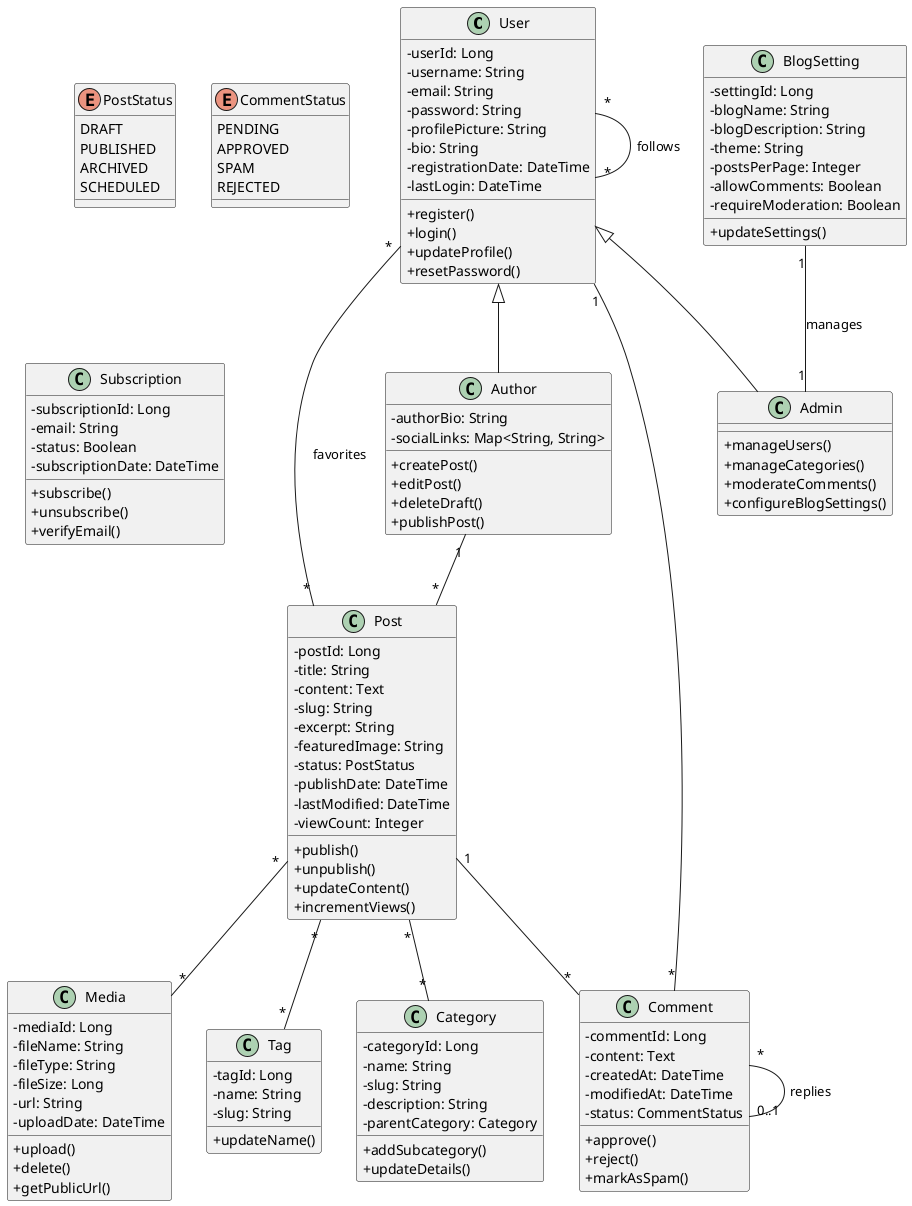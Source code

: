 @startuml Blog System Class Diagram

skinparam classAttributeIconSize 0

class User {
  -userId: Long
  -username: String
  -email: String
  -password: String
  -profilePicture: String
  -bio: String
  -registrationDate: DateTime
  -lastLogin: DateTime
  +register()
  +login()
  +updateProfile()
  +resetPassword()
}

class Author {
  -authorBio: String
  -socialLinks: Map<String, String>
  +createPost()
  +editPost()
  +deleteDraft()
  +publishPost()
}

class Admin {
  +manageUsers()
  +manageCategories()
  +moderateComments()
  +configureBlogSettings()
}

class Post {
  -postId: Long
  -title: String
  -content: Text
  -slug: String
  -excerpt: String
  -featuredImage: String
  -status: PostStatus
  -publishDate: DateTime
  -lastModified: DateTime
  -viewCount: Integer
  +publish()
  +unpublish()
  +updateContent()
  +incrementViews()
}

class Category {
  -categoryId: Long
  -name: String
  -slug: String
  -description: String
  -parentCategory: Category
  +addSubcategory()
  +updateDetails()
}

class Tag {
  -tagId: Long
  -name: String
  -slug: String
  +updateName()
}

class Comment {
  -commentId: Long
  -content: Text
  -createdAt: DateTime
  -modifiedAt: DateTime
  -status: CommentStatus
  +approve()
  +reject()
  +markAsSpam()
}

class Media {
  -mediaId: Long
  -fileName: String
  -fileType: String
  -fileSize: Long
  -url: String
  -uploadDate: DateTime
  +upload()
  +delete()
  +getPublicUrl()
}

class BlogSetting {
  -settingId: Long
  -blogName: String
  -blogDescription: String
  -theme: String
  -postsPerPage: Integer
  -allowComments: Boolean
  -requireModeration: Boolean
  +updateSettings()
}

enum PostStatus {
  DRAFT
  PUBLISHED
  ARCHIVED
  SCHEDULED
}

enum CommentStatus {
  PENDING
  APPROVED
  SPAM
  REJECTED
}

class Subscription {
  -subscriptionId: Long
  -email: String
  -status: Boolean
  -subscriptionDate: DateTime
  +subscribe()
  +unsubscribe()
  +verifyEmail()
}

' Relationships
User <|-- Author
User <|-- Admin
Author "1" -- "*" Post
Post "*" -- "*" Category
Post "*" -- "*" Tag
Post "1" -- "*" Comment
Comment "*" -- "1" User
Post "*" -- "*" Media
Comment "*" -- "0..1" Comment : replies
BlogSetting "1" -- "1" Admin : manages
Post "*" -- "*" User : favorites
User "*" -- "*" User : follows

@enduml